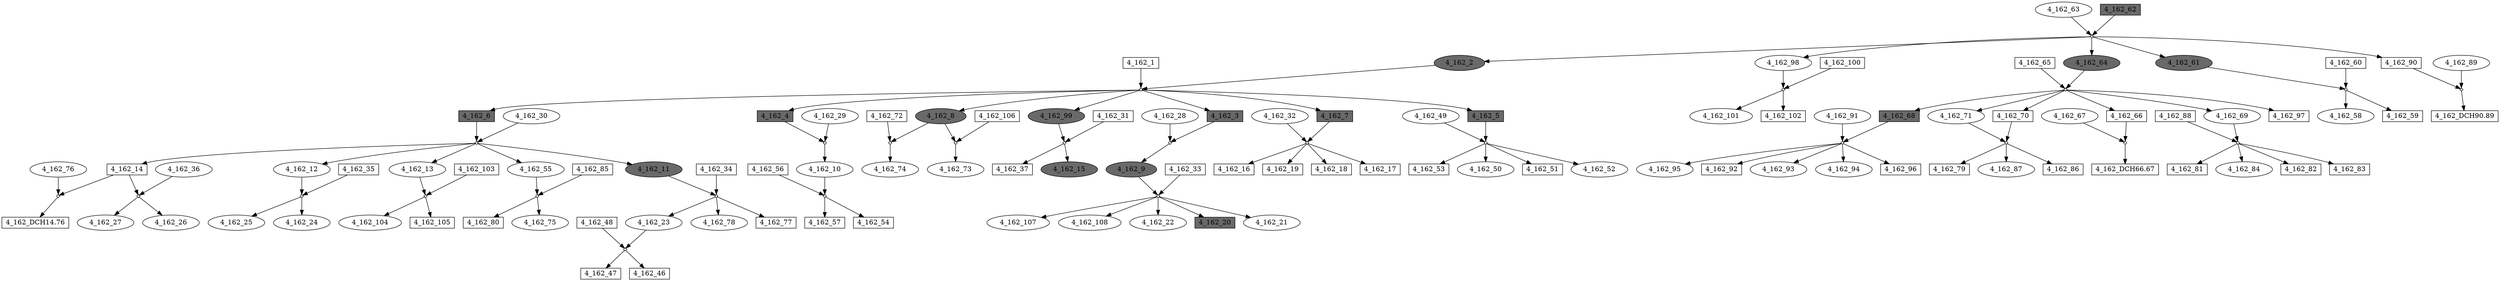digraph {
	"4_162_DCH14.76" [shape=box fillcolor=white fontcolor=black height=0.3 regular=0 shape=box style=filled width=0.5]
	"4_162_14x4_162_76" -> "4_162_DCH14.76"
	"4_162_107" [shape=box fillcolor=white fontcolor=black height=0.3 regular=0 shape=ellipse style=filled width=0.5]
	"4_162_33x4_162_9" -> "4_162_107"
	"4_162_108" [shape=box fillcolor=white fontcolor=black height=0.3 regular=0 shape=ellipse style=filled width=0.5]
	"4_162_33x4_162_9" -> "4_162_108"
	"4_162_14" [shape=box fillcolor=white fontcolor=black height=0.3 regular=0 shape=box style=filled width=0.5]
	"4_162_6x4_162_30" -> "4_162_14"
	"4_162_14" -> "4_162_14x4_162_76"
	"4_162_14" -> "4_162_14x4_162_36"
	"4_162_12" [shape=box fillcolor=white fontcolor=black height=0.3 regular=0 shape=ellipse style=filled width=0.5]
	"4_162_6x4_162_30" -> "4_162_12"
	"4_162_12" -> "4_162_35x4_162_12"
	"4_162_DCH90.89" [shape=box fillcolor=white fontcolor=black height=0.3 regular=0 shape=box style=filled width=0.5]
	"4_162_90x4_162_89" -> "4_162_DCH90.89"
	"4_162_37" [shape=box fillcolor=white fontcolor=black height=0.3 regular=0 shape=box style=filled width=0.5]
	"4_162_31x4_162_99" -> "4_162_37"
	"4_162_13" [shape=box fillcolor=white fontcolor=black height=0.3 regular=0 shape=ellipse style=filled width=0.5]
	"4_162_6x4_162_30" -> "4_162_13"
	"4_162_13" -> "4_162_103x4_162_13"
	"4_162_DCH66.67" [shape=box fillcolor=white fontcolor=black height=0.3 regular=0 shape=box style=filled width=0.5]
	"4_162_66x4_162_67" -> "4_162_DCH66.67"
	"4_162_16" [shape=box fillcolor=white fontcolor=black height=0.3 regular=0 shape=box style=filled width=0.5]
	"4_162_7x4_162_32" -> "4_162_16"
	"4_162_95" [shape=box fillcolor=white fontcolor=black height=0.3 regular=0 shape=ellipse style=filled width=0.5]
	"4_162_68x4_162_91" -> "4_162_95"
	"4_162_58" [shape=box fillcolor=white fontcolor=black height=0.3 regular=0 shape=ellipse style=filled width=0.5]
	"4_162_60x4_162_61" -> "4_162_58"
	"4_162_98" [shape=box fillcolor=white fontcolor=black height=0.3 regular=0 shape=ellipse style=filled width=0.5]
	"4_162_62x4_162_63" -> "4_162_98"
	"4_162_98" -> "4_162_100x4_162_98"
	"4_162_9" [shape=box fillcolor=dimgrey fontcolor=black height=0.3 regular=0 shape=ellipse style=filled width=0.5]
	"4_162_3x4_162_28" -> "4_162_9"
	"4_162_9" -> "4_162_33x4_162_9"
	"4_162_4" [shape=box fillcolor=dimgrey fontcolor=black height=0.3 regular=0 shape=box style=filled width=0.5]
	"4_162_1x4_162_2" -> "4_162_4"
	"4_162_4" -> "4_162_4x4_162_29"
	"4_162_8" [shape=box fillcolor=dimgrey fontcolor=black height=0.3 regular=0 shape=ellipse style=filled width=0.5]
	"4_162_1x4_162_2" -> "4_162_8"
	"4_162_8" -> "4_162_72x4_162_8"
	"4_162_8" -> "4_162_106x4_162_8"
	"4_162_81" [shape=box fillcolor=white fontcolor=black height=0.3 regular=0 shape=box style=filled width=0.5]
	"4_162_88x4_162_69" -> "4_162_81"
	"4_162_80" [shape=box fillcolor=white fontcolor=black height=0.3 regular=0 shape=box style=filled width=0.5]
	"4_162_85x4_162_55" -> "4_162_80"
	"4_162_79" [shape=box fillcolor=white fontcolor=black height=0.3 regular=0 shape=box style=filled width=0.5]
	"4_162_70x4_162_71" -> "4_162_79"
	"4_162_28" [shape=box fillcolor=white fontcolor=black height=0.3 regular=0 shape=ellipse style=filled width=0.5]
	"4_162_28" -> "4_162_3x4_162_28"
	"4_162_27" [shape=box fillcolor=white fontcolor=black height=0.3 regular=0 shape=ellipse style=filled width=0.5]
	"4_162_14x4_162_36" -> "4_162_27"
	"4_162_55" [shape=box fillcolor=white fontcolor=black height=0.3 regular=0 shape=ellipse style=filled width=0.5]
	"4_162_6x4_162_30" -> "4_162_55"
	"4_162_55" -> "4_162_85x4_162_55"
	"4_162_56" [shape=box fillcolor=white fontcolor=black height=0.3 regular=0 shape=box style=filled width=0.5]
	"4_162_56" -> "4_162_56x4_162_10"
	"4_162_84" [shape=box fillcolor=white fontcolor=black height=0.3 regular=0 shape=ellipse style=filled width=0.5]
	"4_162_88x4_162_69" -> "4_162_84"
	"4_162_87" [shape=box fillcolor=white fontcolor=black height=0.3 regular=0 shape=ellipse style=filled width=0.5]
	"4_162_70x4_162_71" -> "4_162_87"
	"4_162_91" [shape=box fillcolor=white fontcolor=black height=0.3 regular=0 shape=ellipse style=filled width=0.5]
	"4_162_91" -> "4_162_68x4_162_91"
	"4_162_10" [shape=box fillcolor=white fontcolor=black height=0.3 regular=0 shape=ellipse style=filled width=0.5]
	"4_162_4x4_162_29" -> "4_162_10"
	"4_162_10" -> "4_162_56x4_162_10"
	"4_162_99" [shape=box fillcolor=dimgrey fontcolor=black height=0.3 regular=0 shape=ellipse style=filled width=0.5]
	"4_162_1x4_162_2" -> "4_162_99"
	"4_162_99" -> "4_162_31x4_162_99"
	"4_162_11" [shape=box fillcolor=dimgrey fontcolor=black height=0.3 regular=0 shape=ellipse style=filled width=0.5]
	"4_162_6x4_162_30" -> "4_162_11"
	"4_162_11" -> "4_162_34x4_162_11"
	"4_162_6" [shape=box fillcolor=dimgrey fontcolor=black height=0.3 regular=0 shape=box style=filled width=0.5]
	"4_162_1x4_162_2" -> "4_162_6"
	"4_162_6" -> "4_162_6x4_162_30"
	"4_162_68" [shape=box fillcolor=dimgrey fontcolor=black height=0.3 regular=0 shape=box style=filled width=0.5]
	"4_162_65x4_162_64" -> "4_162_68"
	"4_162_68" -> "4_162_68x4_162_91"
	"4_162_71" [shape=box fillcolor=white fontcolor=black height=0.3 regular=0 shape=ellipse style=filled width=0.5]
	"4_162_65x4_162_64" -> "4_162_71"
	"4_162_71" -> "4_162_70x4_162_71"
	"4_162_74" [shape=box fillcolor=white fontcolor=black height=0.3 regular=0 shape=ellipse style=filled width=0.5]
	"4_162_72x4_162_8" -> "4_162_74"
	"4_162_82" [shape=box fillcolor=white fontcolor=black height=0.3 regular=0 shape=box style=filled width=0.5]
	"4_162_88x4_162_69" -> "4_162_82"
	"4_162_83" [shape=box fillcolor=white fontcolor=black height=0.3 regular=0 shape=box style=filled width=0.5]
	"4_162_88x4_162_69" -> "4_162_83"
	"4_162_88" [shape=box fillcolor=white fontcolor=black height=0.3 regular=0 shape=box style=filled width=0.5]
	"4_162_88" -> "4_162_88x4_162_69"
	"4_162_67" [shape=box fillcolor=white fontcolor=black height=0.3 regular=0 shape=ellipse style=filled width=0.5]
	"4_162_67" -> "4_162_66x4_162_67"
	"4_162_65" [shape=box fillcolor=white fontcolor=black height=0.3 regular=0 shape=box style=filled width=0.5]
	"4_162_65" -> "4_162_65x4_162_64"
	"4_162_64" [shape=box fillcolor=dimgrey fontcolor=black height=0.3 regular=0 shape=ellipse style=filled width=0.5]
	"4_162_62x4_162_63" -> "4_162_64"
	"4_162_64" -> "4_162_65x4_162_64"
	"4_162_63" [shape=box fillcolor=white fontcolor=black height=0.3 regular=0 shape=ellipse style=filled width=0.5]
	"4_162_63" -> "4_162_62x4_162_63"
	"4_162_62" [shape=box fillcolor=dimgrey fontcolor=black height=0.3 regular=0 shape=box style=filled width=0.5]
	"4_162_62" -> "4_162_62x4_162_63"
	"4_162_61" [shape=box fillcolor=dimgrey fontcolor=black height=0.3 regular=0 shape=ellipse style=filled width=0.5]
	"4_162_62x4_162_63" -> "4_162_61"
	"4_162_61" -> "4_162_60x4_162_61"
	"4_162_60" [shape=box fillcolor=white fontcolor=black height=0.3 regular=0 shape=box style=filled width=0.5]
	"4_162_60" -> "4_162_60x4_162_61"
	"4_162_57" [shape=box fillcolor=white fontcolor=black height=0.3 regular=0 shape=box style=filled width=0.5]
	"4_162_56x4_162_10" -> "4_162_57"
	"4_162_54" [shape=box fillcolor=white fontcolor=black height=0.3 regular=0 shape=box style=filled width=0.5]
	"4_162_56x4_162_10" -> "4_162_54"
	"4_162_85" [shape=box fillcolor=white fontcolor=black height=0.3 regular=0 shape=box style=filled width=0.5]
	"4_162_85" -> "4_162_85x4_162_55"
	"4_162_86" [shape=box fillcolor=white fontcolor=black height=0.3 regular=0 shape=box style=filled width=0.5]
	"4_162_70x4_162_71" -> "4_162_86"
	"4_162_66" [shape=box fillcolor=white fontcolor=black height=0.3 regular=0 shape=box style=filled width=0.5]
	"4_162_65x4_162_64" -> "4_162_66"
	"4_162_66" -> "4_162_66x4_162_67"
	"4_162_53" [shape=box fillcolor=white fontcolor=black height=0.3 regular=0 shape=box style=filled width=0.5]
	"4_162_5x4_162_49" -> "4_162_53"
	"4_162_50" [shape=box fillcolor=white fontcolor=black height=0.3 regular=0 shape=ellipse style=filled width=0.5]
	"4_162_5x4_162_49" -> "4_162_50"
	"4_162_51" [shape=box fillcolor=white fontcolor=black height=0.3 regular=0 shape=box style=filled width=0.5]
	"4_162_5x4_162_49" -> "4_162_51"
	"4_162_49" [shape=box fillcolor=white fontcolor=black height=0.3 regular=0 shape=ellipse style=filled width=0.5]
	"4_162_49" -> "4_162_5x4_162_49"
	"4_162_48" [shape=box fillcolor=white fontcolor=black height=0.3 regular=0 shape=box style=filled width=0.5]
	"4_162_48" -> "4_162_48x4_162_23"
	"4_162_47" [shape=box fillcolor=white fontcolor=black height=0.3 regular=0 shape=box style=filled width=0.5]
	"4_162_48x4_162_23" -> "4_162_47"
	"4_162_46" [shape=box fillcolor=white fontcolor=black height=0.3 regular=0 shape=box style=filled width=0.5]
	"4_162_48x4_162_23" -> "4_162_46"
	"4_162_36" [shape=box fillcolor=white fontcolor=black height=0.3 regular=0 shape=ellipse style=filled width=0.5]
	"4_162_36" -> "4_162_14x4_162_36"
	"4_162_35" [shape=box fillcolor=white fontcolor=black height=0.3 regular=0 shape=box style=filled width=0.5]
	"4_162_35" -> "4_162_35x4_162_12"
	"4_162_34" [shape=box fillcolor=white fontcolor=black height=0.3 regular=0 shape=box style=filled width=0.5]
	"4_162_34" -> "4_162_34x4_162_11"
	"4_162_33" [shape=box fillcolor=white fontcolor=black height=0.3 regular=0 shape=box style=filled width=0.5]
	"4_162_33" -> "4_162_33x4_162_9"
	"4_162_32" [shape=box fillcolor=white fontcolor=black height=0.3 regular=0 shape=ellipse style=filled width=0.5]
	"4_162_32" -> "4_162_7x4_162_32"
	"4_162_31" [shape=box fillcolor=white fontcolor=black height=0.3 regular=0 shape=box style=filled width=0.5]
	"4_162_31" -> "4_162_31x4_162_99"
	"4_162_30" [shape=box fillcolor=white fontcolor=black height=0.3 regular=0 shape=ellipse style=filled width=0.5]
	"4_162_30" -> "4_162_6x4_162_30"
	"4_162_3" [shape=box fillcolor=dimgrey fontcolor=black height=0.3 regular=0 shape=box style=filled width=0.5]
	"4_162_1x4_162_2" -> "4_162_3"
	"4_162_3" -> "4_162_3x4_162_28"
	"4_162_101" [shape=box fillcolor=white fontcolor=black height=0.3 regular=0 shape=ellipse style=filled width=0.5]
	"4_162_100x4_162_98" -> "4_162_101"
	"4_162_100" [shape=box fillcolor=white fontcolor=black height=0.3 regular=0 shape=box style=filled width=0.5]
	"4_162_100" -> "4_162_100x4_162_98"
	"4_162_29" [shape=box fillcolor=white fontcolor=black height=0.3 regular=0 shape=ellipse style=filled width=0.5]
	"4_162_29" -> "4_162_4x4_162_29"
	"4_162_1" [shape=box fillcolor=white fontcolor=black height=0.3 regular=0 shape=box style=filled width=0.5]
	"4_162_1" -> "4_162_1x4_162_2"
	"4_162_75" [shape=box fillcolor=white fontcolor=black height=0.3 regular=0 shape=ellipse style=filled width=0.5]
	"4_162_85x4_162_55" -> "4_162_75"
	"4_162_73" [shape=box fillcolor=white fontcolor=black height=0.3 regular=0 shape=ellipse style=filled width=0.5]
	"4_162_106x4_162_8" -> "4_162_73"
	"4_162_72" [shape=box fillcolor=white fontcolor=black height=0.3 regular=0 shape=box style=filled width=0.5]
	"4_162_72" -> "4_162_72x4_162_8"
	"4_162_70" [shape=box fillcolor=white fontcolor=black height=0.3 regular=0 shape=box style=filled width=0.5]
	"4_162_65x4_162_64" -> "4_162_70"
	"4_162_70" -> "4_162_70x4_162_71"
	"4_162_69" [shape=box fillcolor=white fontcolor=black height=0.3 regular=0 shape=ellipse style=filled width=0.5]
	"4_162_65x4_162_64" -> "4_162_69"
	"4_162_69" -> "4_162_88x4_162_69"
	"4_162_97" [shape=box fillcolor=white fontcolor=black height=0.3 regular=0 shape=box style=filled width=0.5]
	"4_162_65x4_162_64" -> "4_162_97"
	"4_162_92" [shape=box fillcolor=white fontcolor=black height=0.3 regular=0 shape=box style=filled width=0.5]
	"4_162_68x4_162_91" -> "4_162_92"
	"4_162_93" [shape=box fillcolor=white fontcolor=black height=0.3 regular=0 shape=ellipse style=filled width=0.5]
	"4_162_68x4_162_91" -> "4_162_93"
	"4_162_94" [shape=box fillcolor=white fontcolor=black height=0.3 regular=0 shape=ellipse style=filled width=0.5]
	"4_162_68x4_162_91" -> "4_162_94"
	"4_162_102" [shape=box fillcolor=white fontcolor=black height=0.3 regular=0 shape=box style=filled width=0.5]
	"4_162_100x4_162_98" -> "4_162_102"
	"4_162_103" [shape=box fillcolor=white fontcolor=black height=0.3 regular=0 shape=box style=filled width=0.5]
	"4_162_103" -> "4_162_103x4_162_13"
	"4_162_104" [shape=box fillcolor=white fontcolor=black height=0.3 regular=0 shape=ellipse style=filled width=0.5]
	"4_162_103x4_162_13" -> "4_162_104"
	"4_162_105" [shape=box fillcolor=white fontcolor=black height=0.3 regular=0 shape=box style=filled width=0.5]
	"4_162_103x4_162_13" -> "4_162_105"
	"4_162_7" [shape=box fillcolor=dimgrey fontcolor=black height=0.3 regular=0 shape=box style=filled width=0.5]
	"4_162_1x4_162_2" -> "4_162_7"
	"4_162_7" -> "4_162_7x4_162_32"
	"4_162_5" [shape=box fillcolor=dimgrey fontcolor=black height=0.3 regular=0 shape=box style=filled width=0.5]
	"4_162_1x4_162_2" -> "4_162_5"
	"4_162_5" -> "4_162_5x4_162_49"
	"4_162_26" [shape=box fillcolor=white fontcolor=black height=0.3 regular=0 shape=ellipse style=filled width=0.5]
	"4_162_14x4_162_36" -> "4_162_26"
	"4_162_25" [shape=box fillcolor=white fontcolor=black height=0.3 regular=0 shape=ellipse style=filled width=0.5]
	"4_162_35x4_162_12" -> "4_162_25"
	"4_162_24" [shape=box fillcolor=white fontcolor=black height=0.3 regular=0 shape=ellipse style=filled width=0.5]
	"4_162_35x4_162_12" -> "4_162_24"
	"4_162_23" [shape=box fillcolor=white fontcolor=black height=0.3 regular=0 shape=ellipse style=filled width=0.5]
	"4_162_34x4_162_11" -> "4_162_23"
	"4_162_23" -> "4_162_48x4_162_23"
	"4_162_78" [shape=box fillcolor=white fontcolor=black height=0.3 regular=0 shape=ellipse style=filled width=0.5]
	"4_162_34x4_162_11" -> "4_162_78"
	"4_162_22" [shape=box fillcolor=white fontcolor=black height=0.3 regular=0 shape=ellipse style=filled width=0.5]
	"4_162_33x4_162_9" -> "4_162_22"
	"4_162_90" [shape=box fillcolor=white fontcolor=black height=0.3 regular=0 shape=box style=filled width=0.5]
	"4_162_62x4_162_63" -> "4_162_90"
	"4_162_90" -> "4_162_90x4_162_89"
	"4_162_106" [shape=box fillcolor=white fontcolor=black height=0.3 regular=0 shape=box style=filled width=0.5]
	"4_162_106" -> "4_162_106x4_162_8"
	"4_162_77" [shape=box fillcolor=white fontcolor=black height=0.3 regular=0 shape=box style=filled width=0.5]
	"4_162_34x4_162_11" -> "4_162_77"
	"4_162_76" [shape=box fillcolor=white fontcolor=black height=0.3 regular=0 shape=ellipse style=filled width=0.5]
	"4_162_76" -> "4_162_14x4_162_76"
	"4_162_52" [shape=box fillcolor=white fontcolor=black height=0.3 regular=0 shape=ellipse style=filled width=0.5]
	"4_162_5x4_162_49" -> "4_162_52"
	"4_162_89" [shape=box fillcolor=white fontcolor=black height=0.3 regular=0 shape=ellipse style=filled width=0.5]
	"4_162_89" -> "4_162_90x4_162_89"
	"4_162_96" [shape=box fillcolor=white fontcolor=black height=0.3 regular=0 shape=box style=filled width=0.5]
	"4_162_68x4_162_91" -> "4_162_96"
	"4_162_20" [shape=box fillcolor=dimgrey fontcolor=black height=0.3 regular=0 shape=box style=filled width=0.5]
	"4_162_33x4_162_9" -> "4_162_20"
	"4_162_2" [shape=box fillcolor=dimgrey fontcolor=black height=0.3 regular=0 shape=ellipse style=filled width=0.5]
	"4_162_62x4_162_63" -> "4_162_2"
	"4_162_2" -> "4_162_1x4_162_2"
	"4_162_19" [shape=box fillcolor=white fontcolor=black height=0.3 regular=0 shape=box style=filled width=0.5]
	"4_162_7x4_162_32" -> "4_162_19"
	"4_162_18" [shape=box fillcolor=white fontcolor=black height=0.3 regular=0 shape=box style=filled width=0.5]
	"4_162_7x4_162_32" -> "4_162_18"
	"4_162_17" [shape=box fillcolor=white fontcolor=black height=0.3 regular=0 shape=box style=filled width=0.5]
	"4_162_7x4_162_32" -> "4_162_17"
	"4_162_15" [shape=box fillcolor=dimgrey fontcolor=black height=0.3 regular=0 shape=ellipse style=filled width=0.5]
	"4_162_31x4_162_99" -> "4_162_15"
	"4_162_21" [shape=box fillcolor=white fontcolor=black height=0.3 regular=0 shape=ellipse style=filled width=0.5]
	"4_162_33x4_162_9" -> "4_162_21"
	"4_162_59" [shape=box fillcolor=white fontcolor=black height=0.3 regular=0 shape=box style=filled width=0.5]
	"4_162_60x4_162_61" -> "4_162_59"
	"4_162_72x4_162_8" [label="" height=.1 shape=diamond width=.1]
	"4_162_65x4_162_64" [label="" height=.1 shape=diamond width=.1]
	"4_162_106x4_162_8" [label="" height=.1 shape=diamond width=.1]
	"4_162_14x4_162_76" [label="" height=.1 shape=diamond width=.1]
	"4_162_103x4_162_13" [label="" height=.1 shape=diamond width=.1]
	"4_162_70x4_162_71" [label="" height=.1 shape=diamond width=.1]
	"4_162_88x4_162_69" [label="" height=.1 shape=diamond width=.1]
	"4_162_4x4_162_29" [label="" height=.1 shape=diamond width=.1]
	"4_162_31x4_162_99" [label="" height=.1 shape=diamond width=.1]
	"4_162_68x4_162_91" [label="" height=.1 shape=diamond width=.1]
	"4_162_1x4_162_2" [label="" height=.1 shape=diamond width=.1]
	"4_162_6x4_162_30" [label="" height=.1 shape=diamond width=.1]
	"4_162_7x4_162_32" [label="" height=.1 shape=diamond width=.1]
	"4_162_35x4_162_12" [label="" height=.1 shape=diamond width=.1]
	"4_162_33x4_162_9" [label="" height=.1 shape=diamond width=.1]
	"4_162_100x4_162_98" [label="" height=.1 shape=diamond width=.1]
	"4_162_48x4_162_23" [label="" height=.1 shape=diamond width=.1]
	"4_162_90x4_162_89" [label="" height=.1 shape=diamond width=.1]
	"4_162_3x4_162_28" [label="" height=.1 shape=diamond width=.1]
	"4_162_34x4_162_11" [label="" height=.1 shape=diamond width=.1]
	"4_162_62x4_162_63" [label="" height=.1 shape=diamond width=.1]
	"4_162_66x4_162_67" [label="" height=.1 shape=diamond width=.1]
	"4_162_14x4_162_36" [label="" height=.1 shape=diamond width=.1]
	"4_162_56x4_162_10" [label="" height=.1 shape=diamond width=.1]
	"4_162_85x4_162_55" [label="" height=.1 shape=diamond width=.1]
	"4_162_60x4_162_61" [label="" height=.1 shape=diamond width=.1]
	"4_162_5x4_162_49" [label="" height=.1 shape=diamond width=.1]
}
